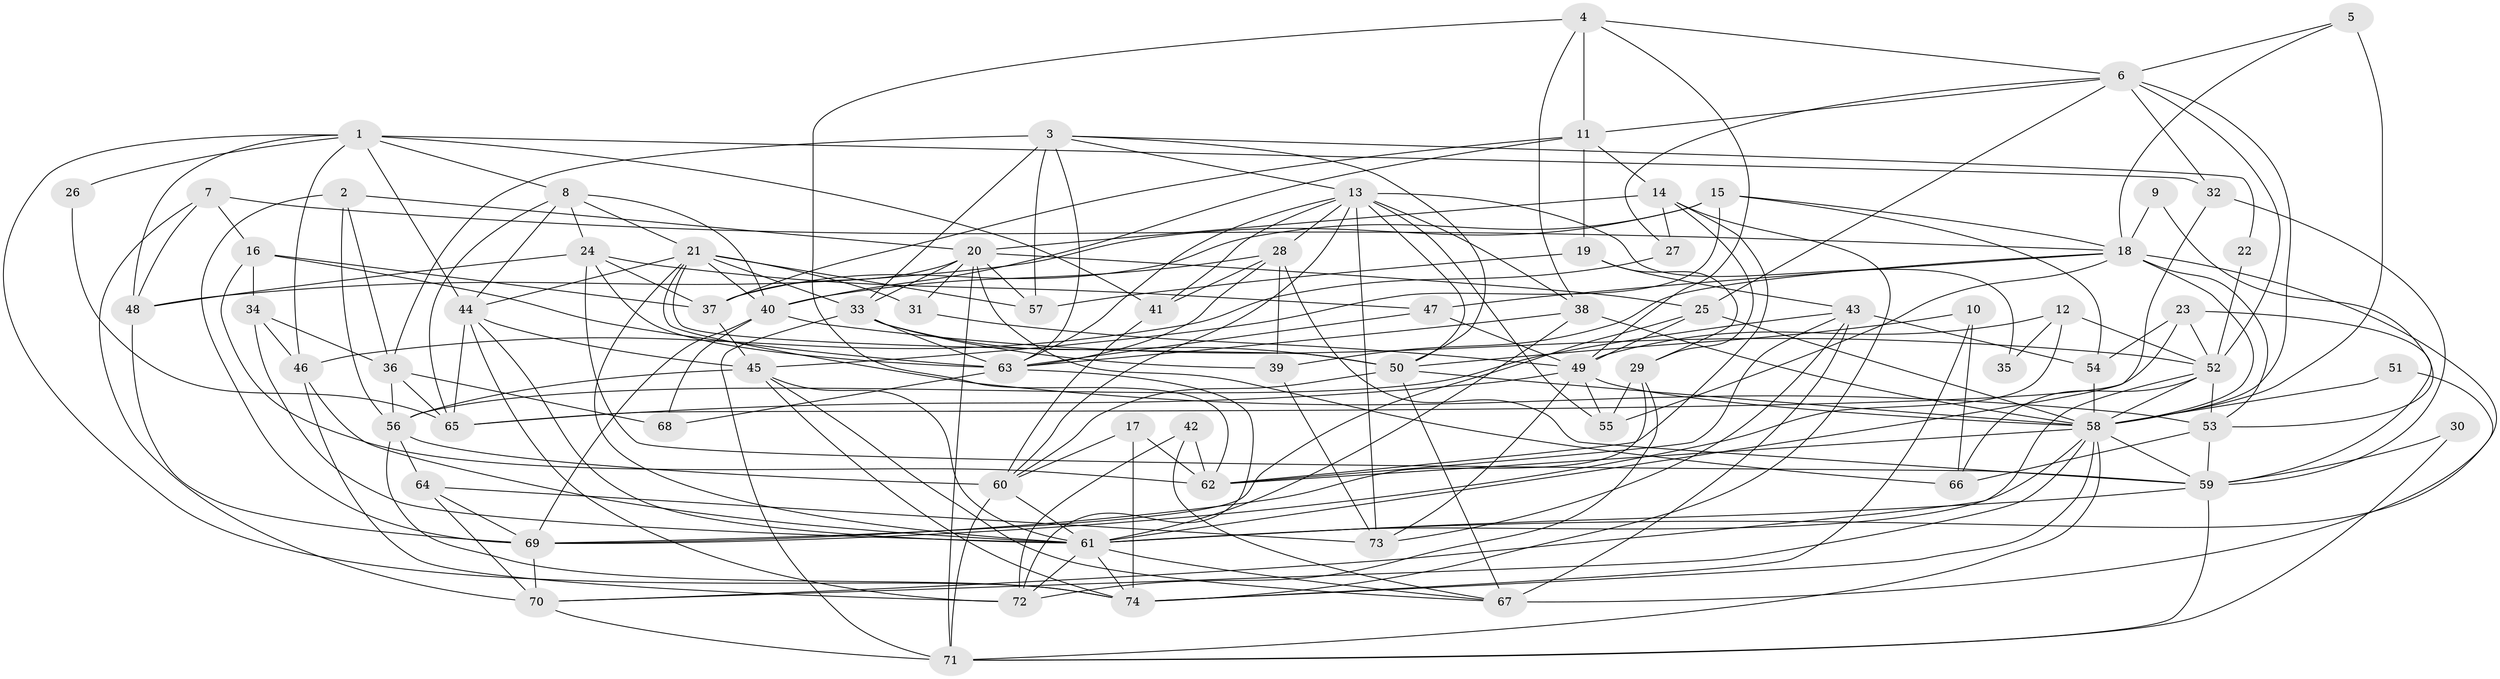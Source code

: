 // original degree distribution, {3: 0.3129251700680272, 4: 0.2585034013605442, 6: 0.061224489795918366, 7: 0.02040816326530612, 5: 0.19047619047619047, 8: 0.034013605442176874, 2: 0.11564625850340136, 9: 0.006802721088435374}
// Generated by graph-tools (version 1.1) at 2025/50/03/09/25 03:50:09]
// undirected, 74 vertices, 212 edges
graph export_dot {
graph [start="1"]
  node [color=gray90,style=filled];
  1;
  2;
  3;
  4;
  5;
  6;
  7;
  8;
  9;
  10;
  11;
  12;
  13;
  14;
  15;
  16;
  17;
  18;
  19;
  20;
  21;
  22;
  23;
  24;
  25;
  26;
  27;
  28;
  29;
  30;
  31;
  32;
  33;
  34;
  35;
  36;
  37;
  38;
  39;
  40;
  41;
  42;
  43;
  44;
  45;
  46;
  47;
  48;
  49;
  50;
  51;
  52;
  53;
  54;
  55;
  56;
  57;
  58;
  59;
  60;
  61;
  62;
  63;
  64;
  65;
  66;
  67;
  68;
  69;
  70;
  71;
  72;
  73;
  74;
  1 -- 8 [weight=1.0];
  1 -- 26 [weight=1.0];
  1 -- 32 [weight=1.0];
  1 -- 41 [weight=1.0];
  1 -- 44 [weight=1.0];
  1 -- 46 [weight=1.0];
  1 -- 48 [weight=1.0];
  1 -- 74 [weight=1.0];
  2 -- 20 [weight=1.0];
  2 -- 36 [weight=1.0];
  2 -- 56 [weight=1.0];
  2 -- 69 [weight=1.0];
  3 -- 13 [weight=1.0];
  3 -- 22 [weight=1.0];
  3 -- 33 [weight=1.0];
  3 -- 36 [weight=1.0];
  3 -- 50 [weight=1.0];
  3 -- 57 [weight=1.0];
  3 -- 63 [weight=1.0];
  4 -- 6 [weight=1.0];
  4 -- 11 [weight=1.0];
  4 -- 38 [weight=1.0];
  4 -- 49 [weight=1.0];
  4 -- 62 [weight=1.0];
  5 -- 6 [weight=1.0];
  5 -- 18 [weight=1.0];
  5 -- 58 [weight=1.0];
  6 -- 11 [weight=1.0];
  6 -- 25 [weight=1.0];
  6 -- 27 [weight=1.0];
  6 -- 32 [weight=1.0];
  6 -- 52 [weight=1.0];
  6 -- 58 [weight=1.0];
  7 -- 16 [weight=1.0];
  7 -- 18 [weight=1.0];
  7 -- 48 [weight=1.0];
  7 -- 70 [weight=1.0];
  8 -- 21 [weight=1.0];
  8 -- 24 [weight=1.0];
  8 -- 40 [weight=1.0];
  8 -- 44 [weight=1.0];
  8 -- 65 [weight=1.0];
  9 -- 18 [weight=1.0];
  9 -- 53 [weight=1.0];
  10 -- 50 [weight=1.0];
  10 -- 66 [weight=1.0];
  10 -- 74 [weight=1.0];
  11 -- 14 [weight=1.0];
  11 -- 19 [weight=1.0];
  11 -- 37 [weight=1.0];
  11 -- 40 [weight=1.0];
  12 -- 35 [weight=1.0];
  12 -- 49 [weight=1.0];
  12 -- 52 [weight=1.0];
  12 -- 69 [weight=1.0];
  13 -- 28 [weight=1.0];
  13 -- 35 [weight=1.0];
  13 -- 38 [weight=1.0];
  13 -- 41 [weight=1.0];
  13 -- 50 [weight=1.0];
  13 -- 55 [weight=1.0];
  13 -- 60 [weight=1.0];
  13 -- 63 [weight=1.0];
  13 -- 73 [weight=1.0];
  14 -- 20 [weight=1.0];
  14 -- 27 [weight=1.0];
  14 -- 29 [weight=1.0];
  14 -- 62 [weight=1.0];
  14 -- 74 [weight=1.0];
  15 -- 18 [weight=1.0];
  15 -- 37 [weight=1.0];
  15 -- 45 [weight=1.0];
  15 -- 48 [weight=1.0];
  15 -- 54 [weight=1.0];
  16 -- 34 [weight=1.0];
  16 -- 37 [weight=1.0];
  16 -- 62 [weight=1.0];
  16 -- 63 [weight=1.0];
  17 -- 60 [weight=1.0];
  17 -- 62 [weight=1.0];
  17 -- 74 [weight=1.0];
  18 -- 39 [weight=1.0];
  18 -- 47 [weight=1.0];
  18 -- 53 [weight=1.0];
  18 -- 55 [weight=1.0];
  18 -- 58 [weight=1.0];
  18 -- 61 [weight=1.0];
  19 -- 29 [weight=1.0];
  19 -- 43 [weight=1.0];
  19 -- 57 [weight=1.0];
  20 -- 25 [weight=1.0];
  20 -- 31 [weight=1.0];
  20 -- 33 [weight=1.0];
  20 -- 37 [weight=1.0];
  20 -- 57 [weight=1.0];
  20 -- 66 [weight=1.0];
  20 -- 71 [weight=1.0];
  21 -- 31 [weight=1.0];
  21 -- 33 [weight=1.0];
  21 -- 40 [weight=2.0];
  21 -- 44 [weight=1.0];
  21 -- 50 [weight=1.0];
  21 -- 53 [weight=1.0];
  21 -- 57 [weight=1.0];
  21 -- 61 [weight=1.0];
  22 -- 52 [weight=1.0];
  23 -- 52 [weight=1.0];
  23 -- 54 [weight=1.0];
  23 -- 59 [weight=1.0];
  23 -- 65 [weight=1.0];
  24 -- 37 [weight=1.0];
  24 -- 47 [weight=1.0];
  24 -- 48 [weight=1.0];
  24 -- 59 [weight=1.0];
  24 -- 63 [weight=1.0];
  25 -- 49 [weight=1.0];
  25 -- 58 [weight=1.0];
  25 -- 69 [weight=1.0];
  26 -- 65 [weight=1.0];
  27 -- 46 [weight=1.0];
  28 -- 39 [weight=1.0];
  28 -- 40 [weight=1.0];
  28 -- 41 [weight=1.0];
  28 -- 59 [weight=1.0];
  28 -- 63 [weight=1.0];
  29 -- 55 [weight=1.0];
  29 -- 69 [weight=1.0];
  29 -- 72 [weight=1.0];
  30 -- 59 [weight=1.0];
  30 -- 71 [weight=1.0];
  31 -- 49 [weight=1.0];
  32 -- 59 [weight=1.0];
  32 -- 61 [weight=1.0];
  33 -- 39 [weight=1.0];
  33 -- 50 [weight=1.0];
  33 -- 63 [weight=1.0];
  33 -- 71 [weight=1.0];
  34 -- 36 [weight=1.0];
  34 -- 46 [weight=1.0];
  34 -- 61 [weight=1.0];
  36 -- 56 [weight=1.0];
  36 -- 65 [weight=1.0];
  36 -- 68 [weight=1.0];
  37 -- 45 [weight=1.0];
  38 -- 58 [weight=1.0];
  38 -- 61 [weight=1.0];
  38 -- 63 [weight=1.0];
  39 -- 73 [weight=1.0];
  40 -- 52 [weight=1.0];
  40 -- 68 [weight=1.0];
  40 -- 69 [weight=1.0];
  41 -- 60 [weight=1.0];
  42 -- 62 [weight=1.0];
  42 -- 67 [weight=1.0];
  42 -- 72 [weight=1.0];
  43 -- 54 [weight=1.0];
  43 -- 56 [weight=1.0];
  43 -- 62 [weight=1.0];
  43 -- 67 [weight=1.0];
  43 -- 73 [weight=1.0];
  44 -- 45 [weight=1.0];
  44 -- 61 [weight=1.0];
  44 -- 65 [weight=1.0];
  44 -- 72 [weight=1.0];
  45 -- 56 [weight=1.0];
  45 -- 61 [weight=1.0];
  45 -- 67 [weight=1.0];
  45 -- 74 [weight=1.0];
  46 -- 61 [weight=1.0];
  46 -- 72 [weight=1.0];
  47 -- 49 [weight=1.0];
  47 -- 63 [weight=1.0];
  48 -- 69 [weight=1.0];
  49 -- 55 [weight=1.0];
  49 -- 58 [weight=1.0];
  49 -- 65 [weight=1.0];
  49 -- 73 [weight=1.0];
  50 -- 58 [weight=1.0];
  50 -- 60 [weight=1.0];
  50 -- 67 [weight=1.0];
  51 -- 58 [weight=1.0];
  51 -- 67 [weight=1.0];
  52 -- 53 [weight=1.0];
  52 -- 58 [weight=1.0];
  52 -- 66 [weight=1.0];
  52 -- 70 [weight=1.0];
  53 -- 59 [weight=1.0];
  53 -- 66 [weight=1.0];
  54 -- 58 [weight=1.0];
  56 -- 60 [weight=1.0];
  56 -- 64 [weight=1.0];
  56 -- 74 [weight=1.0];
  58 -- 59 [weight=1.0];
  58 -- 61 [weight=1.0];
  58 -- 62 [weight=1.0];
  58 -- 70 [weight=1.0];
  58 -- 71 [weight=1.0];
  58 -- 74 [weight=2.0];
  59 -- 61 [weight=1.0];
  59 -- 71 [weight=1.0];
  60 -- 61 [weight=1.0];
  60 -- 71 [weight=1.0];
  61 -- 67 [weight=1.0];
  61 -- 72 [weight=1.0];
  61 -- 74 [weight=1.0];
  63 -- 68 [weight=1.0];
  63 -- 72 [weight=1.0];
  64 -- 69 [weight=1.0];
  64 -- 70 [weight=1.0];
  64 -- 73 [weight=1.0];
  69 -- 70 [weight=1.0];
  70 -- 71 [weight=1.0];
}
